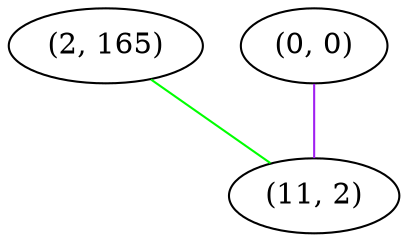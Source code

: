 graph "" {
"(2, 165)";
"(0, 0)";
"(11, 2)";
"(2, 165)" -- "(11, 2)"  [color=green, key=0, weight=2];
"(0, 0)" -- "(11, 2)"  [color=purple, key=0, weight=4];
}
